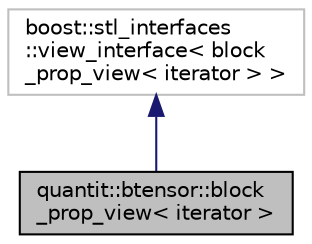 digraph "quantit::btensor::block_prop_view&lt; iterator &gt;"
{
 // LATEX_PDF_SIZE
  edge [fontname="Helvetica",fontsize="10",labelfontname="Helvetica",labelfontsize="10"];
  node [fontname="Helvetica",fontsize="10",shape=record];
  Node1 [label="quantit::btensor::block\l_prop_view\< iterator \>",height=0.2,width=0.4,color="black", fillcolor="grey75", style="filled", fontcolor="black",tooltip=" "];
  Node2 -> Node1 [dir="back",color="midnightblue",fontsize="10",style="solid",fontname="Helvetica"];
  Node2 [label="boost::stl_interfaces\l::view_interface\< block\l_prop_view\< iterator \> \>",height=0.2,width=0.4,color="grey75", fillcolor="white", style="filled",tooltip=" "];
}
